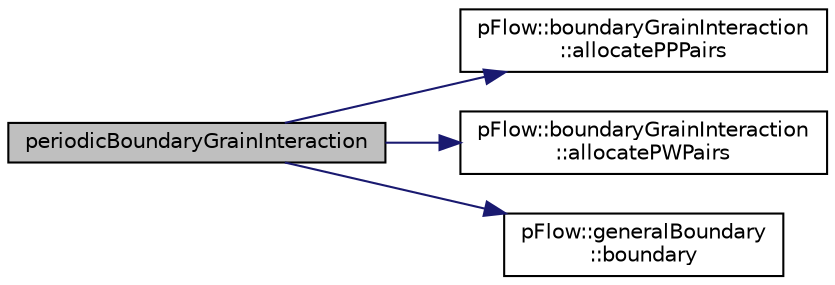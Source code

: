 digraph "periodicBoundaryGrainInteraction"
{
 // LATEX_PDF_SIZE
  edge [fontname="Helvetica",fontsize="10",labelfontname="Helvetica",labelfontsize="10"];
  node [fontname="Helvetica",fontsize="10",shape=record];
  rankdir="LR";
  Node1 [label="periodicBoundaryGrainInteraction",height=0.2,width=0.4,color="black", fillcolor="grey75", style="filled", fontcolor="black",tooltip=" "];
  Node1 -> Node2 [color="midnightblue",fontsize="10",style="solid",fontname="Helvetica"];
  Node2 [label="pFlow::boundaryGrainInteraction\l::allocatePPPairs",height=0.2,width=0.4,color="black", fillcolor="white", style="filled",URL="$classpFlow_1_1boundaryGrainInteraction.html#ab7b473a769e26a0b4d168481f1e0a5c3",tooltip=" "];
  Node1 -> Node3 [color="midnightblue",fontsize="10",style="solid",fontname="Helvetica"];
  Node3 [label="pFlow::boundaryGrainInteraction\l::allocatePWPairs",height=0.2,width=0.4,color="black", fillcolor="white", style="filled",URL="$classpFlow_1_1boundaryGrainInteraction.html#a819924db898b0518d31aeff9d746b295",tooltip=" "];
  Node1 -> Node4 [color="midnightblue",fontsize="10",style="solid",fontname="Helvetica"];
  Node4 [label="pFlow::generalBoundary\l::boundary",height=0.2,width=0.4,color="black", fillcolor="white", style="filled",URL="$classpFlow_1_1generalBoundary.html#acee7a632cb3ff589f7ea77444fae36df",tooltip=" "];
}
